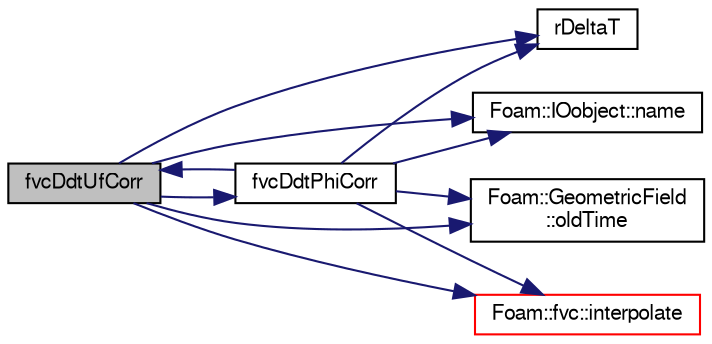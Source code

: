 digraph "fvcDdtUfCorr"
{
  bgcolor="transparent";
  edge [fontname="FreeSans",fontsize="10",labelfontname="FreeSans",labelfontsize="10"];
  node [fontname="FreeSans",fontsize="10",shape=record];
  rankdir="LR";
  Node133 [label="fvcDdtUfCorr",height=0.2,width=0.4,color="black", fillcolor="grey75", style="filled", fontcolor="black"];
  Node133 -> Node134 [color="midnightblue",fontsize="10",style="solid",fontname="FreeSans"];
  Node134 [label="fvcDdtPhiCorr",height=0.2,width=0.4,color="black",URL="$a22466.html#a2cd3566b8394e9b51815aef5b764cd33"];
  Node134 -> Node135 [color="midnightblue",fontsize="10",style="solid",fontname="FreeSans"];
  Node135 [label="rDeltaT",height=0.2,width=0.4,color="black",URL="$a38426.html#ab4a06642de5708190d817dc1a2e352a3"];
  Node134 -> Node136 [color="midnightblue",fontsize="10",style="solid",fontname="FreeSans"];
  Node136 [label="Foam::IOobject::name",height=0.2,width=0.4,color="black",URL="$a26142.html#acc80e00a8ac919288fb55bd14cc88bf6",tooltip="Return name. "];
  Node134 -> Node137 [color="midnightblue",fontsize="10",style="solid",fontname="FreeSans"];
  Node137 [label="Foam::GeometricField\l::oldTime",height=0.2,width=0.4,color="black",URL="$a22434.html#a2f51be6de19012555f923b0902d64135",tooltip="Return old time field. "];
  Node134 -> Node138 [color="midnightblue",fontsize="10",style="solid",fontname="FreeSans"];
  Node138 [label="Foam::fvc::interpolate",height=0.2,width=0.4,color="red",URL="$a21134.html#addbc18784300dd0955a9bf79f8e2c43b"];
  Node134 -> Node133 [color="midnightblue",fontsize="10",style="solid",fontname="FreeSans"];
  Node133 -> Node138 [color="midnightblue",fontsize="10",style="solid",fontname="FreeSans"];
  Node133 -> Node136 [color="midnightblue",fontsize="10",style="solid",fontname="FreeSans"];
  Node133 -> Node137 [color="midnightblue",fontsize="10",style="solid",fontname="FreeSans"];
  Node133 -> Node135 [color="midnightblue",fontsize="10",style="solid",fontname="FreeSans"];
}
